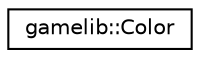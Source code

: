digraph "Graphical Class Hierarchy"
{
  edge [fontname="Helvetica",fontsize="10",labelfontname="Helvetica",labelfontsize="10"];
  node [fontname="Helvetica",fontsize="10",shape=record];
  rankdir="LR";
  Node0 [label="gamelib::Color",height=0.2,width=0.4,color="black", fillcolor="white", style="filled",URL="$classgamelib_1_1_color.html"];
}
